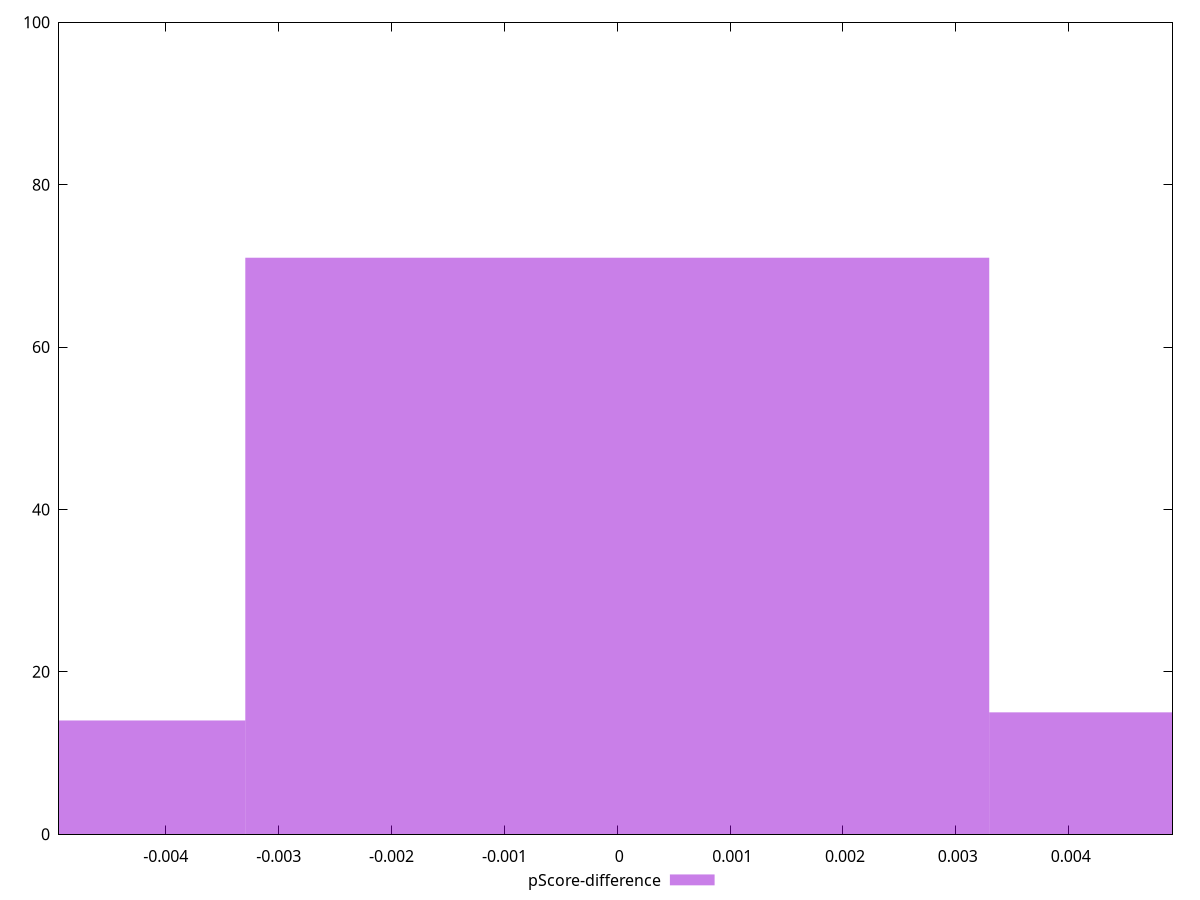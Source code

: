 reset

$pScoreDifference <<EOF
0 71
-0.006592021881097071 14
0.006592021881097071 15
EOF

set key outside below
set boxwidth 0.006592021881097071
set xrange [-0.0049467845582565895:0.004919804901864833]
set yrange [0:100]
set trange [0:100]
set style fill transparent solid 0.5 noborder
set terminal svg size 640, 490 enhanced background rgb 'white'
set output "reports/report_00031_2021-02-24T23-18-18.084Z/mainthread-work-breakdown/samples/music/pScore-difference/histogram.svg"

plot $pScoreDifference title "pScore-difference" with boxes

reset
